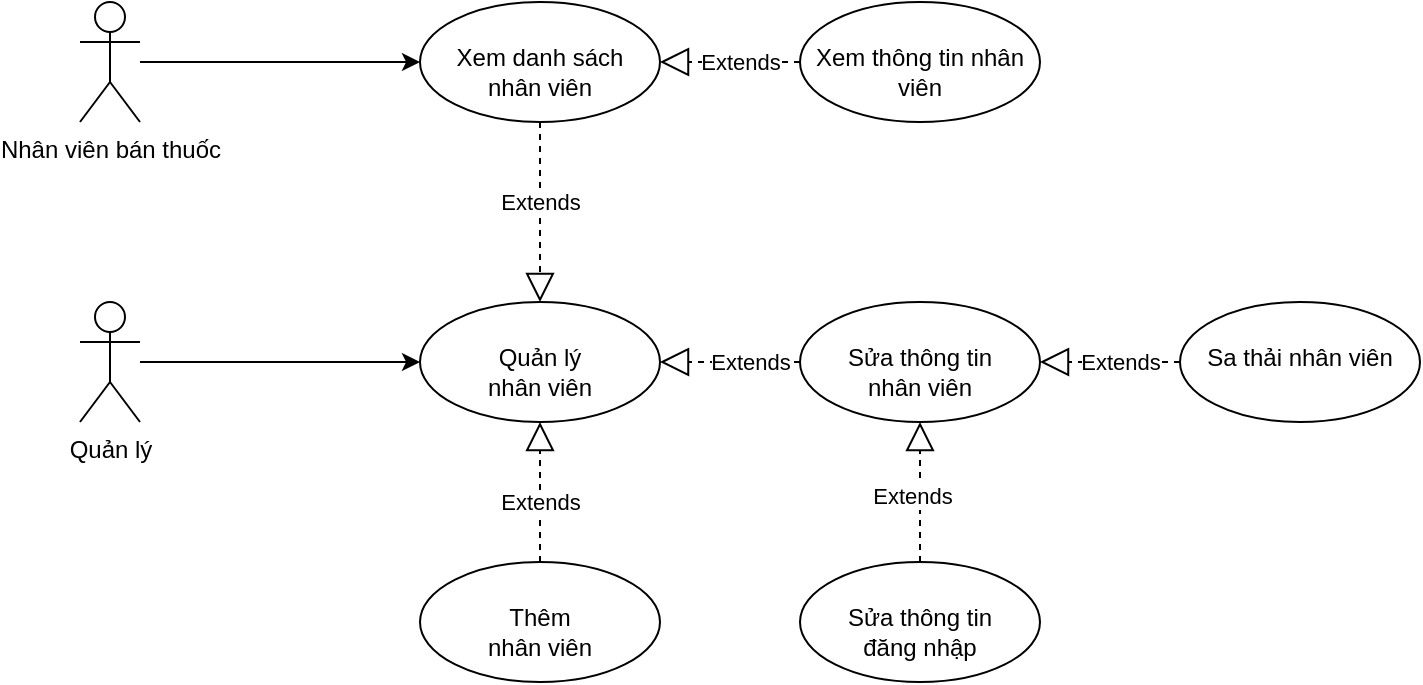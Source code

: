 <mxfile version="16.4.0" type="device"><diagram id="RJ-HAsPHlkFp2Yh89uA8" name="Page-1"><mxGraphModel dx="868" dy="561" grid="1" gridSize="10" guides="1" tooltips="1" connect="1" arrows="1" fold="1" page="1" pageScale="1" pageWidth="850" pageHeight="1100" math="0" shadow="0"><root><mxCell id="0"/><mxCell id="1" parent="0"/><mxCell id="Yx7TEGT9roY06X_NECH1-3" value="" style="edgeStyle=orthogonalEdgeStyle;rounded=0;orthogonalLoop=1;jettySize=auto;html=1;" parent="1" source="Yx7TEGT9roY06X_NECH1-1" target="Yx7TEGT9roY06X_NECH1-2" edge="1"><mxGeometry relative="1" as="geometry"/></mxCell><mxCell id="Yx7TEGT9roY06X_NECH1-1" value="Quản lý" style="shape=umlActor;verticalLabelPosition=bottom;verticalAlign=top;html=1;outlineConnect=0;" parent="1" vertex="1"><mxGeometry x="160" y="160" width="30" height="60" as="geometry"/></mxCell><mxCell id="Yx7TEGT9roY06X_NECH1-2" value="&lt;br&gt;Quản lý&lt;br&gt;nhân viên" style="ellipse;whiteSpace=wrap;html=1;verticalAlign=top;" parent="1" vertex="1"><mxGeometry x="330" y="160" width="120" height="60" as="geometry"/></mxCell><mxCell id="Yx7TEGT9roY06X_NECH1-4" value="&lt;br&gt;Thêm&lt;br&gt;nhân viên" style="ellipse;whiteSpace=wrap;html=1;verticalAlign=top;" parent="1" vertex="1"><mxGeometry x="330" y="290" width="120" height="60" as="geometry"/></mxCell><mxCell id="Yx7TEGT9roY06X_NECH1-6" value="&lt;br&gt;Sửa thông tin&lt;br&gt;nhân viên" style="ellipse;whiteSpace=wrap;html=1;verticalAlign=top;" parent="1" vertex="1"><mxGeometry x="520" y="160" width="120" height="60" as="geometry"/></mxCell><mxCell id="Yx7TEGT9roY06X_NECH1-7" value="&lt;br&gt;Xem danh sách&lt;br&gt;nhân viên" style="ellipse;whiteSpace=wrap;html=1;verticalAlign=top;" parent="1" vertex="1"><mxGeometry x="330" y="10" width="120" height="60" as="geometry"/></mxCell><mxCell id="Yx7TEGT9roY06X_NECH1-10" style="edgeStyle=orthogonalEdgeStyle;rounded=0;orthogonalLoop=1;jettySize=auto;html=1;" parent="1" source="Yx7TEGT9roY06X_NECH1-8" target="Yx7TEGT9roY06X_NECH1-7" edge="1"><mxGeometry relative="1" as="geometry"/></mxCell><mxCell id="Yx7TEGT9roY06X_NECH1-8" value="Nhân viên bán thuốc" style="shape=umlActor;verticalLabelPosition=bottom;verticalAlign=top;html=1;outlineConnect=0;" parent="1" vertex="1"><mxGeometry x="160" y="10" width="30" height="60" as="geometry"/></mxCell><mxCell id="Yx7TEGT9roY06X_NECH1-11" value="" style="endArrow=block;dashed=1;endFill=0;endSize=12;html=1;rounded=0;exitX=0.5;exitY=0;exitDx=0;exitDy=0;entryX=0.5;entryY=1;entryDx=0;entryDy=0;" parent="1" source="Yx7TEGT9roY06X_NECH1-4" target="Yx7TEGT9roY06X_NECH1-2" edge="1"><mxGeometry width="160" relative="1" as="geometry"><mxPoint x="340" y="580" as="sourcePoint"/><mxPoint x="390" y="450" as="targetPoint"/></mxGeometry></mxCell><mxCell id="Yx7TEGT9roY06X_NECH1-12" value="Extends" style="edgeLabel;html=1;align=center;verticalAlign=middle;resizable=0;points=[];" parent="Yx7TEGT9roY06X_NECH1-11" vertex="1" connectable="0"><mxGeometry x="0.279" relative="1" as="geometry"><mxPoint y="15" as="offset"/></mxGeometry></mxCell><mxCell id="Yx7TEGT9roY06X_NECH1-13" value="" style="endArrow=block;dashed=1;endFill=0;endSize=12;html=1;rounded=0;exitX=0;exitY=0.5;exitDx=0;exitDy=0;entryX=1;entryY=0.5;entryDx=0;entryDy=0;" parent="1" source="Yx7TEGT9roY06X_NECH1-6" target="Yx7TEGT9roY06X_NECH1-2" edge="1"><mxGeometry width="160" relative="1" as="geometry"><mxPoint x="477.574" y="71.213" as="sourcePoint"/><mxPoint x="442.426" y="178.787" as="targetPoint"/></mxGeometry></mxCell><mxCell id="Yx7TEGT9roY06X_NECH1-14" value="Extends" style="edgeLabel;html=1;align=center;verticalAlign=middle;resizable=0;points=[];" parent="Yx7TEGT9roY06X_NECH1-13" vertex="1" connectable="0"><mxGeometry x="0.279" relative="1" as="geometry"><mxPoint x="20" as="offset"/></mxGeometry></mxCell><mxCell id="Yx7TEGT9roY06X_NECH1-15" value="" style="endArrow=block;dashed=1;endFill=0;endSize=12;html=1;rounded=0;exitX=0.5;exitY=1;exitDx=0;exitDy=0;entryX=0.5;entryY=0;entryDx=0;entryDy=0;" parent="1" source="Yx7TEGT9roY06X_NECH1-7" target="Yx7TEGT9roY06X_NECH1-2" edge="1"><mxGeometry width="160" relative="1" as="geometry"><mxPoint x="487.574" y="-248.787" as="sourcePoint"/><mxPoint x="390" y="-110" as="targetPoint"/></mxGeometry></mxCell><mxCell id="Yx7TEGT9roY06X_NECH1-16" value="Extends" style="edgeLabel;html=1;align=center;verticalAlign=middle;resizable=0;points=[];" parent="Yx7TEGT9roY06X_NECH1-15" vertex="1" connectable="0"><mxGeometry x="0.279" relative="1" as="geometry"><mxPoint y="-18" as="offset"/></mxGeometry></mxCell><mxCell id="DThjjrHIb2NEdVnqDsNS-1" value="&lt;br&gt;Sa thải nhân viên" style="ellipse;whiteSpace=wrap;html=1;verticalAlign=top;" parent="1" vertex="1"><mxGeometry x="710" y="160" width="120" height="60" as="geometry"/></mxCell><mxCell id="DThjjrHIb2NEdVnqDsNS-2" value="" style="endArrow=block;dashed=1;endFill=0;endSize=12;html=1;rounded=0;exitX=0;exitY=0.5;exitDx=0;exitDy=0;entryX=1;entryY=0.5;entryDx=0;entryDy=0;" parent="1" source="DThjjrHIb2NEdVnqDsNS-1" target="Yx7TEGT9roY06X_NECH1-6" edge="1"><mxGeometry width="160" relative="1" as="geometry"><mxPoint x="727.574" y="1.213" as="sourcePoint"/><mxPoint x="660" y="170" as="targetPoint"/></mxGeometry></mxCell><mxCell id="DThjjrHIb2NEdVnqDsNS-3" value="Extends" style="edgeLabel;html=1;align=center;verticalAlign=middle;resizable=0;points=[];" parent="DThjjrHIb2NEdVnqDsNS-2" vertex="1" connectable="0"><mxGeometry x="0.279" relative="1" as="geometry"><mxPoint x="15" as="offset"/></mxGeometry></mxCell><mxCell id="DThjjrHIb2NEdVnqDsNS-4" value="&lt;br&gt;Xem thông tin nhân viên" style="ellipse;whiteSpace=wrap;html=1;verticalAlign=top;" parent="1" vertex="1"><mxGeometry x="520" y="10" width="120" height="60" as="geometry"/></mxCell><mxCell id="DThjjrHIb2NEdVnqDsNS-5" value="" style="endArrow=block;dashed=1;endFill=0;endSize=12;html=1;rounded=0;exitX=0;exitY=0.5;exitDx=0;exitDy=0;entryX=1;entryY=0.5;entryDx=0;entryDy=0;" parent="1" source="DThjjrHIb2NEdVnqDsNS-4" target="Yx7TEGT9roY06X_NECH1-7" edge="1"><mxGeometry width="160" relative="1" as="geometry"><mxPoint x="617.574" y="-78.787" as="sourcePoint"/><mxPoint x="520" y="60" as="targetPoint"/></mxGeometry></mxCell><mxCell id="DThjjrHIb2NEdVnqDsNS-6" value="Extends" style="edgeLabel;html=1;align=center;verticalAlign=middle;resizable=0;points=[];" parent="DThjjrHIb2NEdVnqDsNS-5" vertex="1" connectable="0"><mxGeometry x="0.279" relative="1" as="geometry"><mxPoint x="15" as="offset"/></mxGeometry></mxCell><mxCell id="_lN45k87IsO20pwYfjv5-1" value="" style="endArrow=block;dashed=1;endFill=0;endSize=12;html=1;rounded=0;fontSize=14;entryX=0.5;entryY=1;entryDx=0;entryDy=0;exitX=0.5;exitY=0;exitDx=0;exitDy=0;" parent="1" source="_lN45k87IsO20pwYfjv5-2" target="Yx7TEGT9roY06X_NECH1-6" edge="1"><mxGeometry width="160" relative="1" as="geometry"><mxPoint x="520" y="280" as="sourcePoint"/><mxPoint x="500" y="290" as="targetPoint"/></mxGeometry></mxCell><mxCell id="_lN45k87IsO20pwYfjv5-2" value="&lt;br&gt;Sửa thông tin&lt;br&gt;đăng nhập" style="ellipse;whiteSpace=wrap;html=1;verticalAlign=top;" parent="1" vertex="1"><mxGeometry x="520" y="290" width="120" height="60" as="geometry"/></mxCell><mxCell id="_lN45k87IsO20pwYfjv5-5" value="Extends" style="edgeLabel;html=1;align=center;verticalAlign=middle;resizable=0;points=[];" parent="1" vertex="1" connectable="0"><mxGeometry x="490" y="260" as="geometry"><mxPoint x="86" y="-3" as="offset"/></mxGeometry></mxCell></root></mxGraphModel></diagram></mxfile>